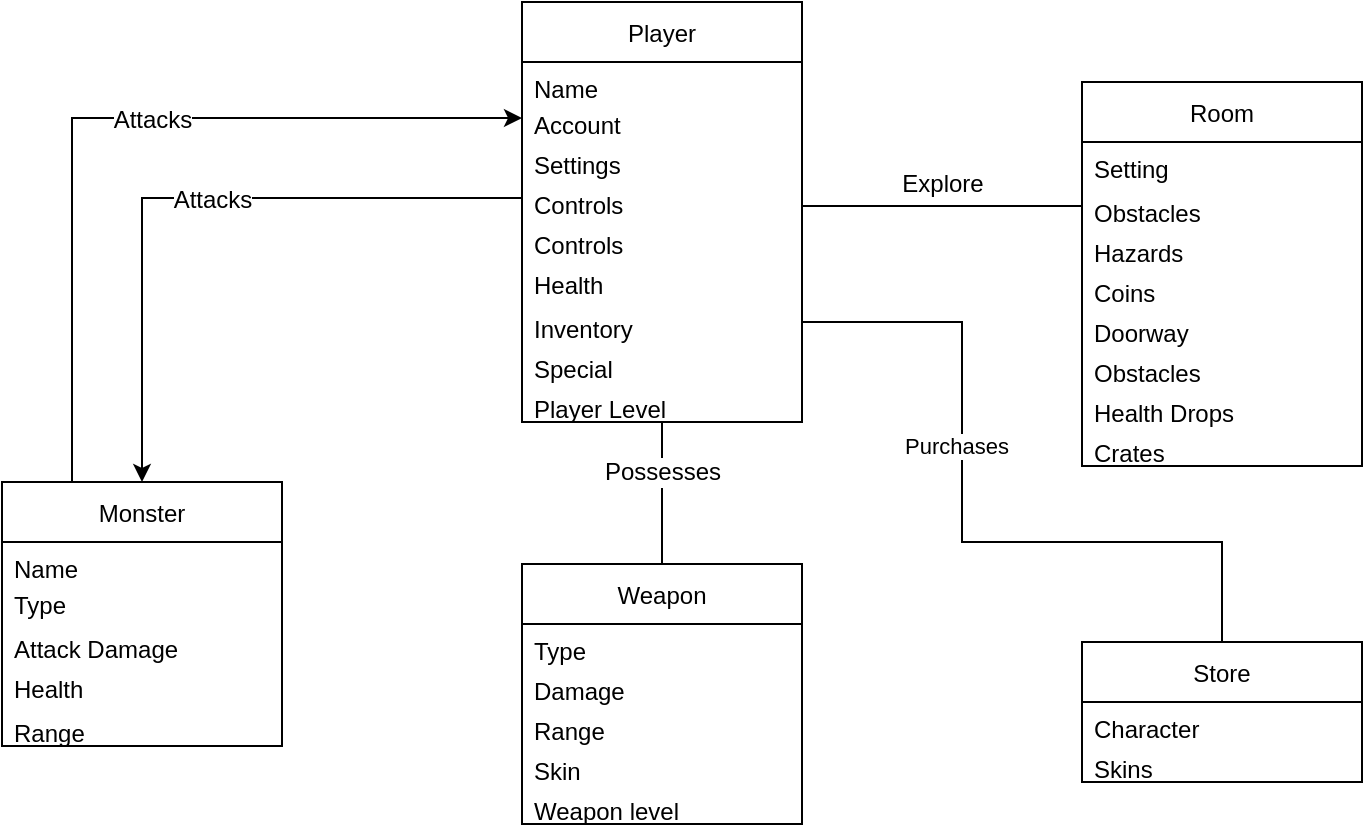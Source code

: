<mxfile version="14.8.0" type="device"><diagram id="AZZU8q7x1Kc5LYs3uCjT" name="Page-1"><mxGraphModel dx="1038" dy="556" grid="1" gridSize="10" guides="1" tooltips="1" connect="1" arrows="1" fold="1" page="1" pageScale="1" pageWidth="850" pageHeight="1100" math="0" shadow="0"><root><mxCell id="0"/><mxCell id="1" parent="0"/><mxCell id="5cvlXky3ebcUeNouSawX-41" style="edgeStyle=orthogonalEdgeStyle;rounded=0;orthogonalLoop=1;jettySize=auto;html=1;entryX=0.5;entryY=0;entryDx=0;entryDy=0;endArrow=none;endFill=0;" edge="1" parent="1" source="0w3ORMe5gxa_Zu2VHgog-3" target="5cvlXky3ebcUeNouSawX-2"><mxGeometry relative="1" as="geometry"/></mxCell><mxCell id="5cvlXky3ebcUeNouSawX-42" value="&lt;span style=&quot;font-size: 12px&quot;&gt;Possesses&lt;/span&gt;" style="edgeLabel;html=1;align=center;verticalAlign=middle;resizable=0;points=[];" vertex="1" connectable="0" parent="5cvlXky3ebcUeNouSawX-41"><mxGeometry x="-0.305" relative="1" as="geometry"><mxPoint as="offset"/></mxGeometry></mxCell><mxCell id="0w3ORMe5gxa_Zu2VHgog-3" value="Player" style="swimlane;fontStyle=0;childLayout=stackLayout;horizontal=1;startSize=30;horizontalStack=0;resizeParent=1;resizeParentMax=0;resizeLast=0;collapsible=1;marginBottom=0;" parent="1" vertex="1"><mxGeometry x="320" y="40" width="140" height="210" as="geometry"><mxRectangle x="330" y="210" width="70" height="26" as="alternateBounds"/></mxGeometry></mxCell><mxCell id="0w3ORMe5gxa_Zu2VHgog-11" value="Name" style="text;strokeColor=none;fillColor=none;align=left;verticalAlign=top;spacingLeft=4;spacingRight=4;overflow=hidden;rotatable=0;points=[[0,0.5],[1,0.5]];portConstraint=eastwest;" parent="0w3ORMe5gxa_Zu2VHgog-3" vertex="1"><mxGeometry y="30" width="140" height="18" as="geometry"/></mxCell><mxCell id="0w3ORMe5gxa_Zu2VHgog-4" value="Account" style="text;strokeColor=none;fillColor=none;align=left;verticalAlign=top;spacingLeft=4;spacingRight=4;overflow=hidden;rotatable=0;points=[[0,0.5],[1,0.5]];portConstraint=eastwest;" parent="0w3ORMe5gxa_Zu2VHgog-3" vertex="1"><mxGeometry y="48" width="140" height="20" as="geometry"/></mxCell><mxCell id="5cvlXky3ebcUeNouSawX-1" value="Settings" style="text;strokeColor=none;fillColor=none;align=left;verticalAlign=top;spacingLeft=4;spacingRight=4;overflow=hidden;rotatable=0;points=[[0,0.5],[1,0.5]];portConstraint=eastwest;" vertex="1" parent="0w3ORMe5gxa_Zu2VHgog-3"><mxGeometry y="68" width="140" height="20" as="geometry"/></mxCell><mxCell id="0w3ORMe5gxa_Zu2VHgog-10" value="Controls" style="text;strokeColor=none;fillColor=none;align=left;verticalAlign=top;spacingLeft=4;spacingRight=4;overflow=hidden;rotatable=0;points=[[0,0.5],[1,0.5]];portConstraint=eastwest;" parent="0w3ORMe5gxa_Zu2VHgog-3" vertex="1"><mxGeometry y="88" width="140" height="20" as="geometry"/></mxCell><mxCell id="5cvlXky3ebcUeNouSawX-58" value="Controls" style="text;strokeColor=none;fillColor=none;align=left;verticalAlign=top;spacingLeft=4;spacingRight=4;overflow=hidden;rotatable=0;points=[[0,0.5],[1,0.5]];portConstraint=eastwest;" vertex="1" parent="0w3ORMe5gxa_Zu2VHgog-3"><mxGeometry y="108" width="140" height="20" as="geometry"/></mxCell><mxCell id="0w3ORMe5gxa_Zu2VHgog-12" value="Health" style="text;strokeColor=none;fillColor=none;align=left;verticalAlign=top;spacingLeft=4;spacingRight=4;overflow=hidden;rotatable=0;points=[[0,0.5],[1,0.5]];portConstraint=eastwest;" parent="0w3ORMe5gxa_Zu2VHgog-3" vertex="1"><mxGeometry y="128" width="140" height="22" as="geometry"/></mxCell><mxCell id="5cvlXky3ebcUeNouSawX-28" value="Inventory" style="text;strokeColor=none;fillColor=none;align=left;verticalAlign=top;spacingLeft=4;spacingRight=4;overflow=hidden;rotatable=0;points=[[0,0.5],[1,0.5]];portConstraint=eastwest;" vertex="1" parent="0w3ORMe5gxa_Zu2VHgog-3"><mxGeometry y="150" width="140" height="20" as="geometry"/></mxCell><mxCell id="0w3ORMe5gxa_Zu2VHgog-13" value="Special" style="text;strokeColor=none;fillColor=none;align=left;verticalAlign=top;spacingLeft=4;spacingRight=4;overflow=hidden;rotatable=0;points=[[0,0.5],[1,0.5]];portConstraint=eastwest;" parent="0w3ORMe5gxa_Zu2VHgog-3" vertex="1"><mxGeometry y="170" width="140" height="20" as="geometry"/></mxCell><mxCell id="5cvlXky3ebcUeNouSawX-31" value="Player Level" style="text;strokeColor=none;fillColor=none;align=left;verticalAlign=top;spacingLeft=4;spacingRight=4;overflow=hidden;rotatable=0;points=[[0,0.5],[1,0.5]];portConstraint=eastwest;" vertex="1" parent="0w3ORMe5gxa_Zu2VHgog-3"><mxGeometry y="190" width="140" height="20" as="geometry"/></mxCell><mxCell id="5cvlXky3ebcUeNouSawX-47" style="edgeStyle=orthogonalEdgeStyle;rounded=0;orthogonalLoop=1;jettySize=auto;html=1;exitX=0.25;exitY=0;exitDx=0;exitDy=0;entryX=0;entryY=0.5;entryDx=0;entryDy=0;" edge="1" parent="1" source="0w3ORMe5gxa_Zu2VHgog-14" target="0w3ORMe5gxa_Zu2VHgog-4"><mxGeometry relative="1" as="geometry"/></mxCell><mxCell id="5cvlXky3ebcUeNouSawX-48" value="&lt;font style=&quot;font-size: 12px&quot;&gt;Attacks&lt;/font&gt;" style="edgeLabel;html=1;align=center;verticalAlign=middle;resizable=0;points=[];" vertex="1" connectable="0" parent="5cvlXky3ebcUeNouSawX-47"><mxGeometry x="0.09" y="-1" relative="1" as="geometry"><mxPoint as="offset"/></mxGeometry></mxCell><mxCell id="0w3ORMe5gxa_Zu2VHgog-14" value="Monster" style="swimlane;fontStyle=0;childLayout=stackLayout;horizontal=1;startSize=30;horizontalStack=0;resizeParent=1;resizeParentMax=0;resizeLast=0;collapsible=1;marginBottom=0;" parent="1" vertex="1"><mxGeometry x="60" y="280" width="140" height="132" as="geometry"><mxRectangle x="330" y="210" width="70" height="26" as="alternateBounds"/></mxGeometry></mxCell><mxCell id="0w3ORMe5gxa_Zu2VHgog-18" value="Name" style="text;strokeColor=none;fillColor=none;align=left;verticalAlign=top;spacingLeft=4;spacingRight=4;overflow=hidden;rotatable=0;points=[[0,0.5],[1,0.5]];portConstraint=eastwest;" parent="0w3ORMe5gxa_Zu2VHgog-14" vertex="1"><mxGeometry y="30" width="140" height="18" as="geometry"/></mxCell><mxCell id="5cvlXky3ebcUeNouSawX-23" value="Type" style="text;strokeColor=none;fillColor=none;align=left;verticalAlign=top;spacingLeft=4;spacingRight=4;overflow=hidden;rotatable=0;points=[[0,0.5],[1,0.5]];portConstraint=eastwest;" vertex="1" parent="0w3ORMe5gxa_Zu2VHgog-14"><mxGeometry y="48" width="140" height="22" as="geometry"/></mxCell><mxCell id="0w3ORMe5gxa_Zu2VHgog-21" value="Attack Damage" style="text;strokeColor=none;fillColor=none;align=left;verticalAlign=top;spacingLeft=4;spacingRight=4;overflow=hidden;rotatable=0;points=[[0,0.5],[1,0.5]];portConstraint=eastwest;" parent="0w3ORMe5gxa_Zu2VHgog-14" vertex="1"><mxGeometry y="70" width="140" height="20" as="geometry"/></mxCell><mxCell id="0w3ORMe5gxa_Zu2VHgog-20" value="Health" style="text;strokeColor=none;fillColor=none;align=left;verticalAlign=top;spacingLeft=4;spacingRight=4;overflow=hidden;rotatable=0;points=[[0,0.5],[1,0.5]];portConstraint=eastwest;" parent="0w3ORMe5gxa_Zu2VHgog-14" vertex="1"><mxGeometry y="90" width="140" height="22" as="geometry"/></mxCell><mxCell id="5cvlXky3ebcUeNouSawX-30" value="Range" style="text;strokeColor=none;fillColor=none;align=left;verticalAlign=top;spacingLeft=4;spacingRight=4;overflow=hidden;rotatable=0;points=[[0,0.5],[1,0.5]];portConstraint=eastwest;" vertex="1" parent="0w3ORMe5gxa_Zu2VHgog-14"><mxGeometry y="112" width="140" height="20" as="geometry"/></mxCell><mxCell id="5cvlXky3ebcUeNouSawX-2" value="Weapon" style="swimlane;fontStyle=0;childLayout=stackLayout;horizontal=1;startSize=30;horizontalStack=0;resizeParent=1;resizeParentMax=0;resizeLast=0;collapsible=1;marginBottom=0;" vertex="1" parent="1"><mxGeometry x="320" y="321" width="140" height="130" as="geometry"><mxRectangle x="330" y="210" width="70" height="26" as="alternateBounds"/></mxGeometry></mxCell><mxCell id="5cvlXky3ebcUeNouSawX-4" value="Type" style="text;strokeColor=none;fillColor=none;align=left;verticalAlign=top;spacingLeft=4;spacingRight=4;overflow=hidden;rotatable=0;points=[[0,0.5],[1,0.5]];portConstraint=eastwest;" vertex="1" parent="5cvlXky3ebcUeNouSawX-2"><mxGeometry y="30" width="140" height="20" as="geometry"/></mxCell><mxCell id="5cvlXky3ebcUeNouSawX-5" value="Damage" style="text;strokeColor=none;fillColor=none;align=left;verticalAlign=top;spacingLeft=4;spacingRight=4;overflow=hidden;rotatable=0;points=[[0,0.5],[1,0.5]];portConstraint=eastwest;" vertex="1" parent="5cvlXky3ebcUeNouSawX-2"><mxGeometry y="50" width="140" height="20" as="geometry"/></mxCell><mxCell id="5cvlXky3ebcUeNouSawX-29" value="Range" style="text;strokeColor=none;fillColor=none;align=left;verticalAlign=top;spacingLeft=4;spacingRight=4;overflow=hidden;rotatable=0;points=[[0,0.5],[1,0.5]];portConstraint=eastwest;" vertex="1" parent="5cvlXky3ebcUeNouSawX-2"><mxGeometry y="70" width="140" height="20" as="geometry"/></mxCell><mxCell id="5cvlXky3ebcUeNouSawX-34" value="Skin" style="text;strokeColor=none;fillColor=none;align=left;verticalAlign=top;spacingLeft=4;spacingRight=4;overflow=hidden;rotatable=0;points=[[0,0.5],[1,0.5]];portConstraint=eastwest;" vertex="1" parent="5cvlXky3ebcUeNouSawX-2"><mxGeometry y="90" width="140" height="20" as="geometry"/></mxCell><mxCell id="5cvlXky3ebcUeNouSawX-8" value="Weapon level" style="text;strokeColor=none;fillColor=none;align=left;verticalAlign=top;spacingLeft=4;spacingRight=4;overflow=hidden;rotatable=0;points=[[0,0.5],[1,0.5]];portConstraint=eastwest;" vertex="1" parent="5cvlXky3ebcUeNouSawX-2"><mxGeometry y="110" width="140" height="20" as="geometry"/></mxCell><mxCell id="5cvlXky3ebcUeNouSawX-10" value="Room" style="swimlane;fontStyle=0;childLayout=stackLayout;horizontal=1;startSize=30;horizontalStack=0;resizeParent=1;resizeParentMax=0;resizeLast=0;collapsible=1;marginBottom=0;" vertex="1" parent="1"><mxGeometry x="600" y="80" width="140" height="192" as="geometry"><mxRectangle x="330" y="210" width="70" height="26" as="alternateBounds"/></mxGeometry></mxCell><mxCell id="5cvlXky3ebcUeNouSawX-14" value="Setting" style="text;strokeColor=none;fillColor=none;align=left;verticalAlign=top;spacingLeft=4;spacingRight=4;overflow=hidden;rotatable=0;points=[[0,0.5],[1,0.5]];portConstraint=eastwest;" vertex="1" parent="5cvlXky3ebcUeNouSawX-10"><mxGeometry y="30" width="140" height="22" as="geometry"/></mxCell><mxCell id="5cvlXky3ebcUeNouSawX-13" value="Obstacles" style="text;strokeColor=none;fillColor=none;align=left;verticalAlign=top;spacingLeft=4;spacingRight=4;overflow=hidden;rotatable=0;points=[[0,0.5],[1,0.5]];portConstraint=eastwest;" vertex="1" parent="5cvlXky3ebcUeNouSawX-10"><mxGeometry y="52" width="140" height="20" as="geometry"/></mxCell><mxCell id="5cvlXky3ebcUeNouSawX-15" value="Hazards" style="text;strokeColor=none;fillColor=none;align=left;verticalAlign=top;spacingLeft=4;spacingRight=4;overflow=hidden;rotatable=0;points=[[0,0.5],[1,0.5]];portConstraint=eastwest;" vertex="1" parent="5cvlXky3ebcUeNouSawX-10"><mxGeometry y="72" width="140" height="20" as="geometry"/></mxCell><mxCell id="5cvlXky3ebcUeNouSawX-25" value="Coins" style="text;strokeColor=none;fillColor=none;align=left;verticalAlign=top;spacingLeft=4;spacingRight=4;overflow=hidden;rotatable=0;points=[[0,0.5],[1,0.5]];portConstraint=eastwest;" vertex="1" parent="5cvlXky3ebcUeNouSawX-10"><mxGeometry y="92" width="140" height="20" as="geometry"/></mxCell><mxCell id="5cvlXky3ebcUeNouSawX-26" value="Doorway" style="text;strokeColor=none;fillColor=none;align=left;verticalAlign=top;spacingLeft=4;spacingRight=4;overflow=hidden;rotatable=0;points=[[0,0.5],[1,0.5]];portConstraint=eastwest;" vertex="1" parent="5cvlXky3ebcUeNouSawX-10"><mxGeometry y="112" width="140" height="20" as="geometry"/></mxCell><mxCell id="5cvlXky3ebcUeNouSawX-27" value="Obstacles" style="text;strokeColor=none;fillColor=none;align=left;verticalAlign=top;spacingLeft=4;spacingRight=4;overflow=hidden;rotatable=0;points=[[0,0.5],[1,0.5]];portConstraint=eastwest;" vertex="1" parent="5cvlXky3ebcUeNouSawX-10"><mxGeometry y="132" width="140" height="20" as="geometry"/></mxCell><mxCell id="5cvlXky3ebcUeNouSawX-35" value="Health Drops" style="text;strokeColor=none;fillColor=none;align=left;verticalAlign=top;spacingLeft=4;spacingRight=4;overflow=hidden;rotatable=0;points=[[0,0.5],[1,0.5]];portConstraint=eastwest;" vertex="1" parent="5cvlXky3ebcUeNouSawX-10"><mxGeometry y="152" width="140" height="20" as="geometry"/></mxCell><mxCell id="5cvlXky3ebcUeNouSawX-24" value="Crates" style="text;strokeColor=none;fillColor=none;align=left;verticalAlign=top;spacingLeft=4;spacingRight=4;overflow=hidden;rotatable=0;points=[[0,0.5],[1,0.5]];portConstraint=eastwest;" vertex="1" parent="5cvlXky3ebcUeNouSawX-10"><mxGeometry y="172" width="140" height="20" as="geometry"/></mxCell><mxCell id="5cvlXky3ebcUeNouSawX-16" value="Store" style="swimlane;fontStyle=0;childLayout=stackLayout;horizontal=1;startSize=30;horizontalStack=0;resizeParent=1;resizeParentMax=0;resizeLast=0;collapsible=1;marginBottom=0;" vertex="1" parent="1"><mxGeometry x="600" y="360" width="140" height="70" as="geometry"><mxRectangle x="330" y="210" width="70" height="26" as="alternateBounds"/></mxGeometry></mxCell><mxCell id="5cvlXky3ebcUeNouSawX-32" value="Character" style="text;strokeColor=none;fillColor=none;align=left;verticalAlign=top;spacingLeft=4;spacingRight=4;overflow=hidden;rotatable=0;points=[[0,0.5],[1,0.5]];portConstraint=eastwest;" vertex="1" parent="5cvlXky3ebcUeNouSawX-16"><mxGeometry y="30" width="140" height="20" as="geometry"/></mxCell><mxCell id="5cvlXky3ebcUeNouSawX-18" value="Skins" style="text;strokeColor=none;fillColor=none;align=left;verticalAlign=top;spacingLeft=4;spacingRight=4;overflow=hidden;rotatable=0;points=[[0,0.5],[1,0.5]];portConstraint=eastwest;" vertex="1" parent="5cvlXky3ebcUeNouSawX-16"><mxGeometry y="50" width="140" height="20" as="geometry"/></mxCell><mxCell id="5cvlXky3ebcUeNouSawX-36" style="edgeStyle=orthogonalEdgeStyle;rounded=0;orthogonalLoop=1;jettySize=auto;html=1;exitX=0;exitY=0.5;exitDx=0;exitDy=0;entryX=0.5;entryY=0;entryDx=0;entryDy=0;" edge="1" parent="1" source="0w3ORMe5gxa_Zu2VHgog-10" target="0w3ORMe5gxa_Zu2VHgog-14"><mxGeometry relative="1" as="geometry"/></mxCell><mxCell id="5cvlXky3ebcUeNouSawX-37" value="&lt;font style=&quot;font-size: 12px&quot;&gt;Attacks&lt;/font&gt;" style="edgeLabel;html=1;align=center;verticalAlign=middle;resizable=0;points=[];" vertex="1" connectable="0" parent="5cvlXky3ebcUeNouSawX-36"><mxGeometry x="-0.065" y="1" relative="1" as="geometry"><mxPoint as="offset"/></mxGeometry></mxCell><mxCell id="5cvlXky3ebcUeNouSawX-49" style="edgeStyle=orthogonalEdgeStyle;rounded=0;orthogonalLoop=1;jettySize=auto;html=1;exitX=1;exitY=0.5;exitDx=0;exitDy=0;startArrow=none;startFill=0;endArrow=none;endFill=0;" edge="1" parent="1" source="0w3ORMe5gxa_Zu2VHgog-13"><mxGeometry relative="1" as="geometry"><mxPoint x="670" y="360" as="targetPoint"/><Array as="points"><mxPoint x="540" y="200"/><mxPoint x="540" y="310"/><mxPoint x="670" y="310"/></Array></mxGeometry></mxCell><mxCell id="5cvlXky3ebcUeNouSawX-50" value="Purchases" style="edgeLabel;html=1;align=center;verticalAlign=middle;resizable=0;points=[];" vertex="1" connectable="0" parent="5cvlXky3ebcUeNouSawX-49"><mxGeometry x="-0.168" y="-3" relative="1" as="geometry"><mxPoint as="offset"/></mxGeometry></mxCell><mxCell id="5cvlXky3ebcUeNouSawX-60" value="" style="endArrow=none;html=1;" edge="1" parent="1" target="5cvlXky3ebcUeNouSawX-13"><mxGeometry width="50" height="50" relative="1" as="geometry"><mxPoint x="460" y="142" as="sourcePoint"/><mxPoint x="450" y="240" as="targetPoint"/><Array as="points"/></mxGeometry></mxCell><mxCell id="5cvlXky3ebcUeNouSawX-61" value="&lt;font style=&quot;font-size: 12px&quot;&gt;Explore&lt;/font&gt;" style="edgeLabel;html=1;align=center;verticalAlign=middle;resizable=0;points=[];labelBackgroundColor=none;" vertex="1" connectable="0" parent="5cvlXky3ebcUeNouSawX-60"><mxGeometry x="-0.232" y="1" relative="1" as="geometry"><mxPoint x="16" y="-10" as="offset"/></mxGeometry></mxCell></root></mxGraphModel></diagram></mxfile>